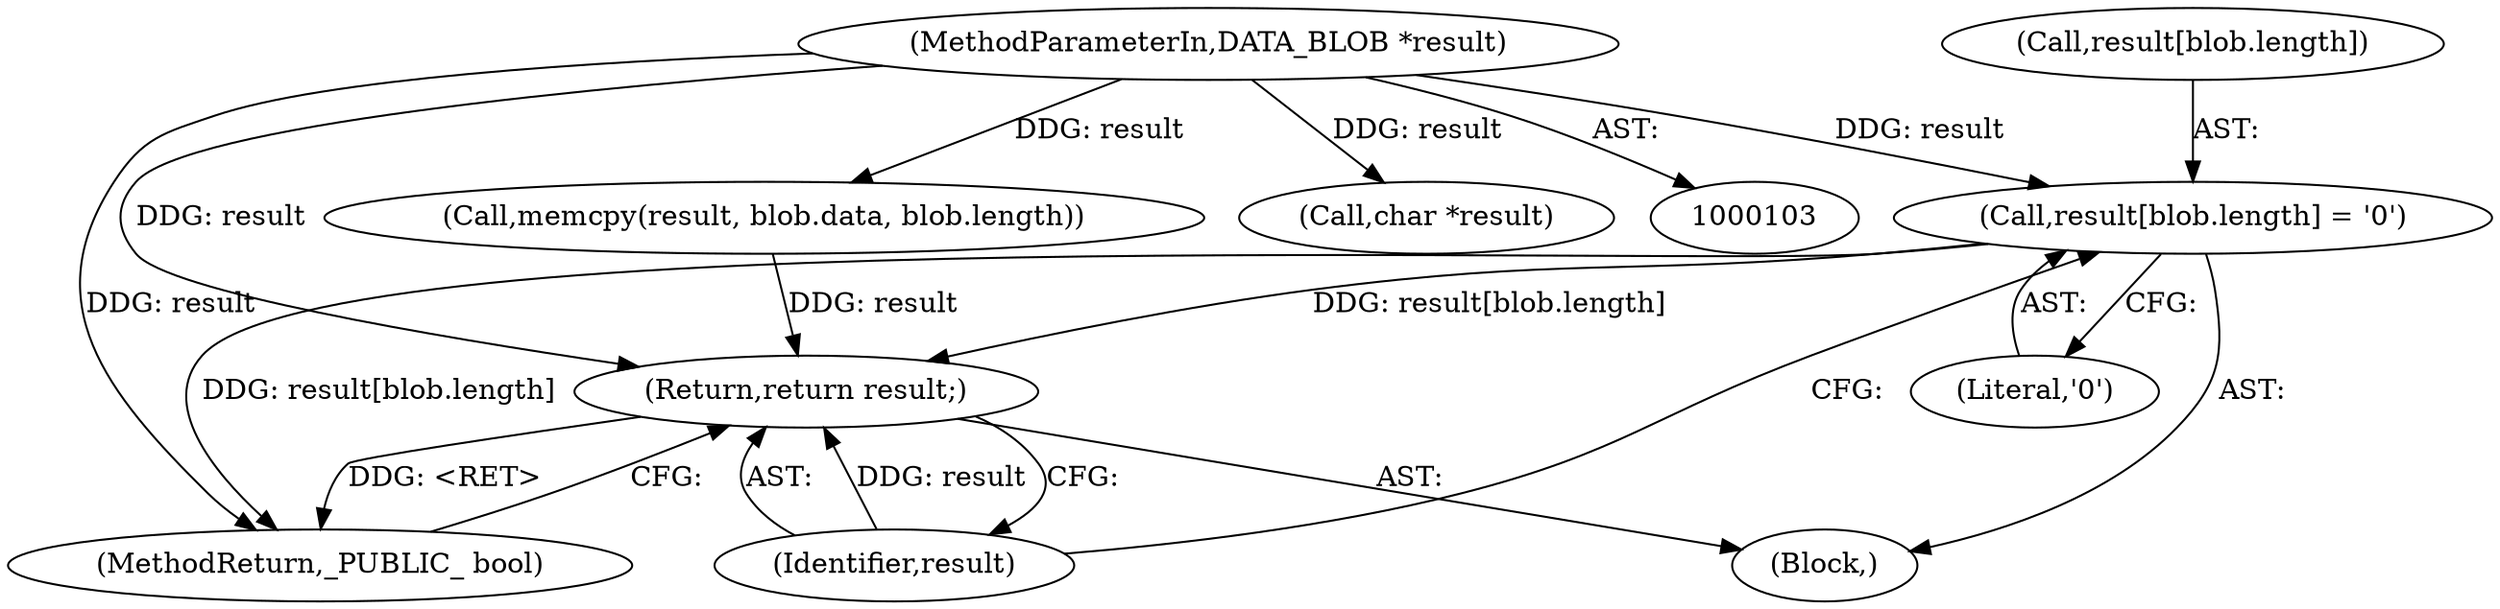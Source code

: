 digraph "0_samba_530d50a1abdcdf4d1775652d4c456c1274d83d8d@pointer" {
"1001687" [label="(Call,result[blob.length] = '\0')"];
"1000105" [label="(MethodParameterIn,DATA_BLOB *result)"];
"1001694" [label="(Return,return result;)"];
"1001696" [label="(MethodReturn,_PUBLIC_ bool)"];
"1001695" [label="(Identifier,result)"];
"1001694" [label="(Return,return result;)"];
"1001679" [label="(Call,memcpy(result, blob.data, blob.length))"];
"1001668" [label="(Call,char *result)"];
"1001693" [label="(Literal,'\0')"];
"1000107" [label="(Block,)"];
"1000105" [label="(MethodParameterIn,DATA_BLOB *result)"];
"1001687" [label="(Call,result[blob.length] = '\0')"];
"1001688" [label="(Call,result[blob.length])"];
"1001687" -> "1000107"  [label="AST: "];
"1001687" -> "1001693"  [label="CFG: "];
"1001688" -> "1001687"  [label="AST: "];
"1001693" -> "1001687"  [label="AST: "];
"1001695" -> "1001687"  [label="CFG: "];
"1001687" -> "1001696"  [label="DDG: result[blob.length]"];
"1000105" -> "1001687"  [label="DDG: result"];
"1001687" -> "1001694"  [label="DDG: result[blob.length]"];
"1000105" -> "1000103"  [label="AST: "];
"1000105" -> "1001696"  [label="DDG: result"];
"1000105" -> "1001668"  [label="DDG: result"];
"1000105" -> "1001679"  [label="DDG: result"];
"1000105" -> "1001694"  [label="DDG: result"];
"1001694" -> "1000107"  [label="AST: "];
"1001694" -> "1001695"  [label="CFG: "];
"1001695" -> "1001694"  [label="AST: "];
"1001696" -> "1001694"  [label="CFG: "];
"1001694" -> "1001696"  [label="DDG: <RET>"];
"1001695" -> "1001694"  [label="DDG: result"];
"1001679" -> "1001694"  [label="DDG: result"];
}

